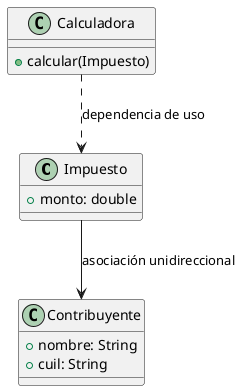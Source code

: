 @startuml
class Impuesto {
    +monto: double
}

class Contribuyente {
    +nombre: String
    +cuil: String
}

class Calculadora {
    +calcular(Impuesto)
}

Impuesto --> Contribuyente : asociación unidireccional
Calculadora ..> Impuesto : dependencia de uso
@enduml
